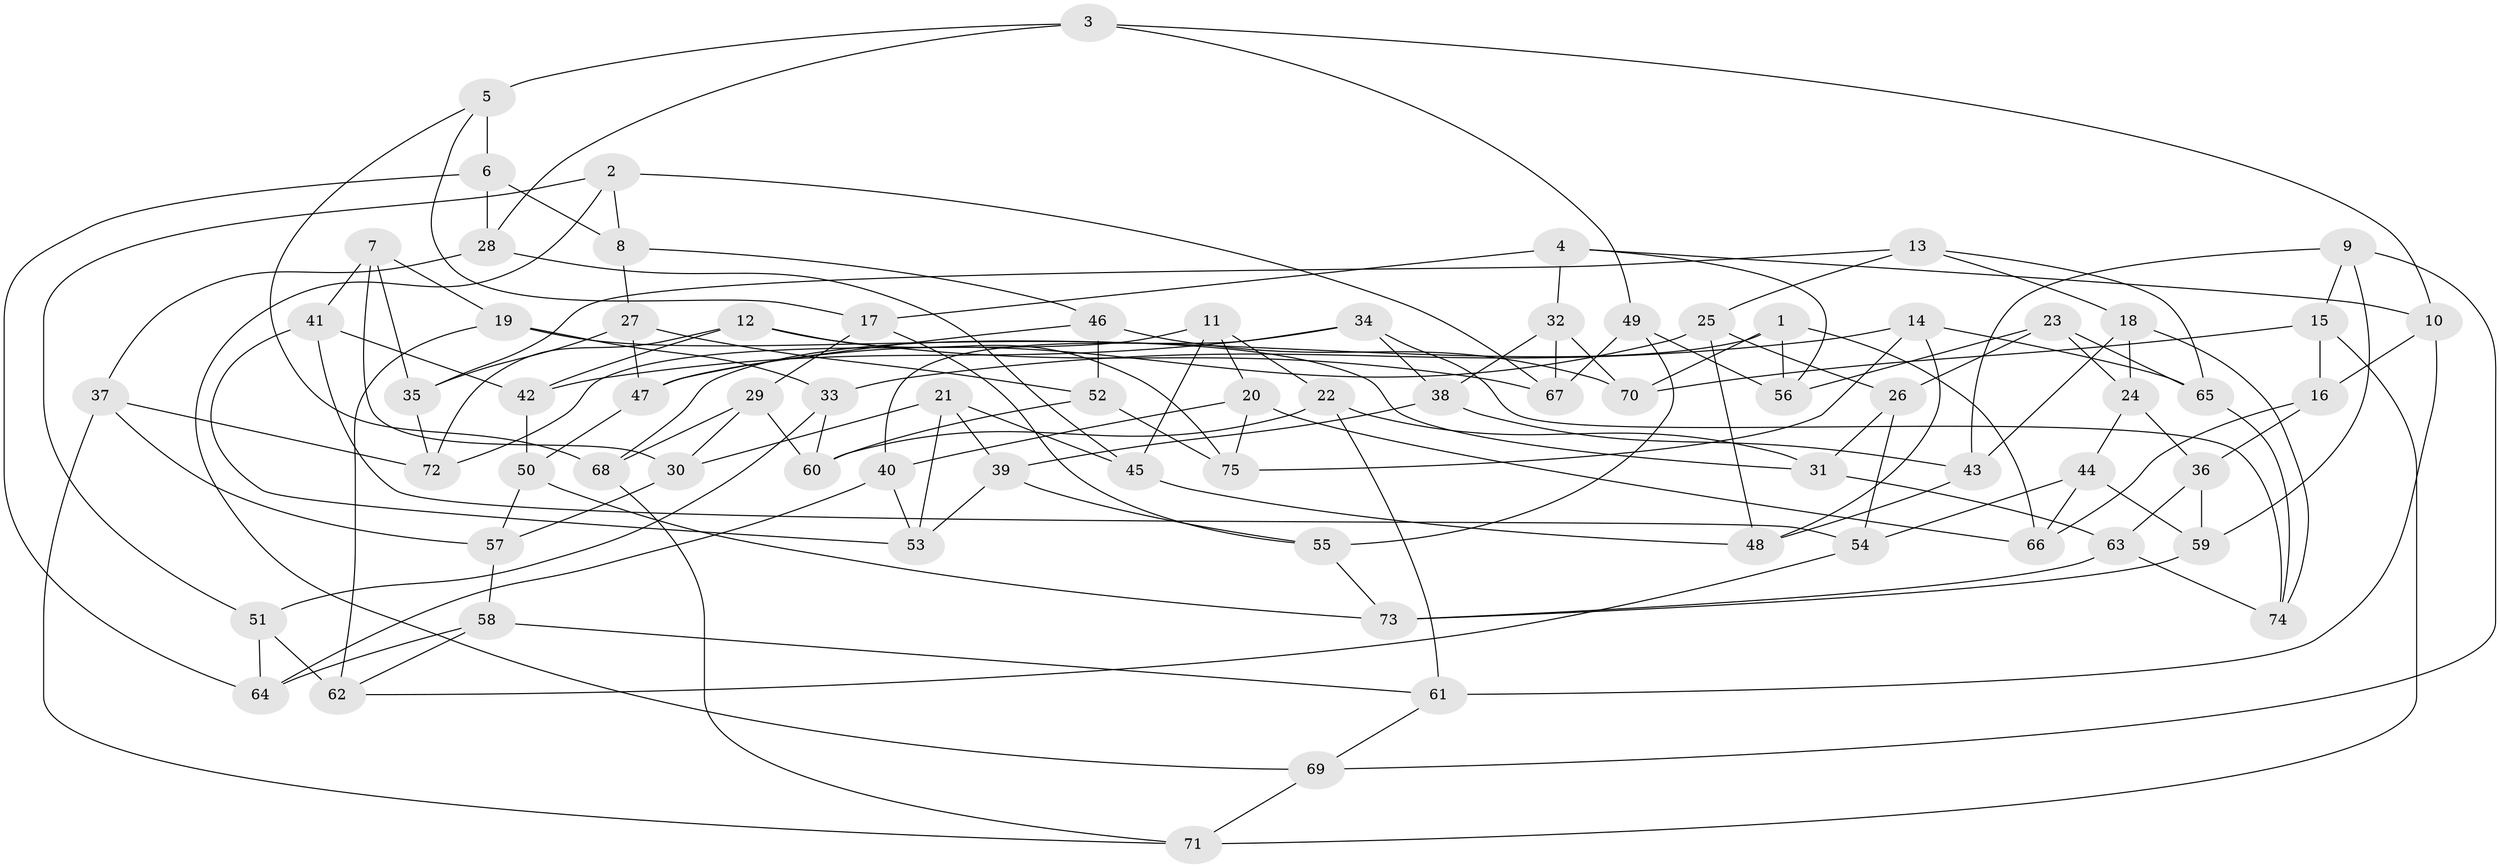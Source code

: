 // coarse degree distribution, {4: 0.8113207547169812, 12: 0.018867924528301886, 10: 0.03773584905660377, 9: 0.03773584905660377, 5: 0.03773584905660377, 3: 0.03773584905660377, 2: 0.018867924528301886}
// Generated by graph-tools (version 1.1) at 2025/53/03/04/25 22:53:53]
// undirected, 75 vertices, 150 edges
graph export_dot {
  node [color=gray90,style=filled];
  1;
  2;
  3;
  4;
  5;
  6;
  7;
  8;
  9;
  10;
  11;
  12;
  13;
  14;
  15;
  16;
  17;
  18;
  19;
  20;
  21;
  22;
  23;
  24;
  25;
  26;
  27;
  28;
  29;
  30;
  31;
  32;
  33;
  34;
  35;
  36;
  37;
  38;
  39;
  40;
  41;
  42;
  43;
  44;
  45;
  46;
  47;
  48;
  49;
  50;
  51;
  52;
  53;
  54;
  55;
  56;
  57;
  58;
  59;
  60;
  61;
  62;
  63;
  64;
  65;
  66;
  67;
  68;
  69;
  70;
  71;
  72;
  73;
  74;
  75;
  1 -- 70;
  1 -- 66;
  1 -- 56;
  1 -- 68;
  2 -- 51;
  2 -- 8;
  2 -- 69;
  2 -- 67;
  3 -- 49;
  3 -- 5;
  3 -- 28;
  3 -- 10;
  4 -- 32;
  4 -- 10;
  4 -- 17;
  4 -- 56;
  5 -- 6;
  5 -- 17;
  5 -- 68;
  6 -- 28;
  6 -- 64;
  6 -- 8;
  7 -- 35;
  7 -- 41;
  7 -- 30;
  7 -- 19;
  8 -- 27;
  8 -- 46;
  9 -- 43;
  9 -- 59;
  9 -- 15;
  9 -- 69;
  10 -- 61;
  10 -- 16;
  11 -- 45;
  11 -- 72;
  11 -- 20;
  11 -- 22;
  12 -- 75;
  12 -- 42;
  12 -- 72;
  12 -- 67;
  13 -- 18;
  13 -- 35;
  13 -- 25;
  13 -- 65;
  14 -- 65;
  14 -- 33;
  14 -- 75;
  14 -- 48;
  15 -- 70;
  15 -- 16;
  15 -- 71;
  16 -- 66;
  16 -- 36;
  17 -- 55;
  17 -- 29;
  18 -- 74;
  18 -- 24;
  18 -- 43;
  19 -- 62;
  19 -- 33;
  19 -- 31;
  20 -- 66;
  20 -- 75;
  20 -- 40;
  21 -- 39;
  21 -- 45;
  21 -- 30;
  21 -- 53;
  22 -- 60;
  22 -- 61;
  22 -- 31;
  23 -- 26;
  23 -- 65;
  23 -- 24;
  23 -- 56;
  24 -- 36;
  24 -- 44;
  25 -- 26;
  25 -- 47;
  25 -- 48;
  26 -- 31;
  26 -- 54;
  27 -- 47;
  27 -- 52;
  27 -- 35;
  28 -- 45;
  28 -- 37;
  29 -- 68;
  29 -- 30;
  29 -- 60;
  30 -- 57;
  31 -- 63;
  32 -- 67;
  32 -- 38;
  32 -- 70;
  33 -- 51;
  33 -- 60;
  34 -- 74;
  34 -- 40;
  34 -- 38;
  34 -- 42;
  35 -- 72;
  36 -- 63;
  36 -- 59;
  37 -- 57;
  37 -- 72;
  37 -- 71;
  38 -- 43;
  38 -- 39;
  39 -- 55;
  39 -- 53;
  40 -- 53;
  40 -- 64;
  41 -- 54;
  41 -- 53;
  41 -- 42;
  42 -- 50;
  43 -- 48;
  44 -- 54;
  44 -- 66;
  44 -- 59;
  45 -- 48;
  46 -- 70;
  46 -- 52;
  46 -- 47;
  47 -- 50;
  49 -- 56;
  49 -- 55;
  49 -- 67;
  50 -- 57;
  50 -- 73;
  51 -- 64;
  51 -- 62;
  52 -- 60;
  52 -- 75;
  54 -- 62;
  55 -- 73;
  57 -- 58;
  58 -- 64;
  58 -- 61;
  58 -- 62;
  59 -- 73;
  61 -- 69;
  63 -- 74;
  63 -- 73;
  65 -- 74;
  68 -- 71;
  69 -- 71;
}
